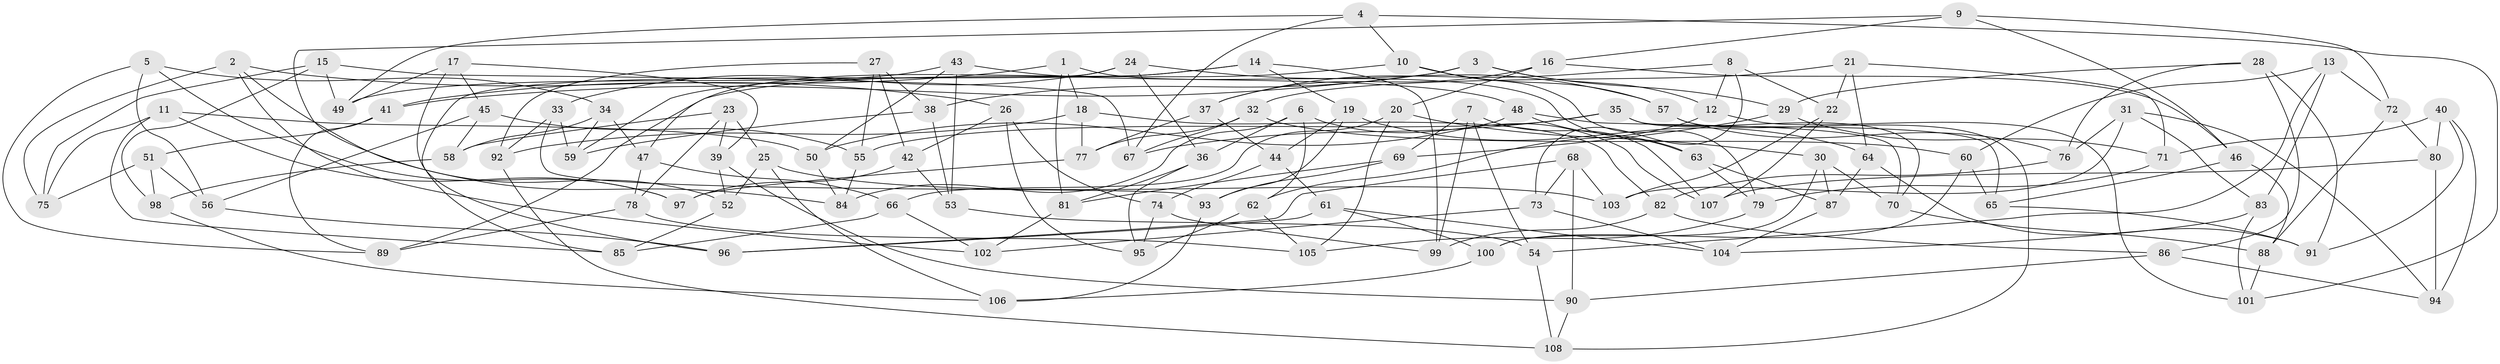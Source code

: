 // coarse degree distribution, {8: 0.18181818181818182, 4: 0.030303030303030304, 7: 0.36363636363636365, 6: 0.18181818181818182, 9: 0.15151515151515152, 5: 0.09090909090909091}
// Generated by graph-tools (version 1.1) at 2025/38/03/04/25 23:38:13]
// undirected, 108 vertices, 216 edges
graph export_dot {
  node [color=gray90,style=filled];
  1;
  2;
  3;
  4;
  5;
  6;
  7;
  8;
  9;
  10;
  11;
  12;
  13;
  14;
  15;
  16;
  17;
  18;
  19;
  20;
  21;
  22;
  23;
  24;
  25;
  26;
  27;
  28;
  29;
  30;
  31;
  32;
  33;
  34;
  35;
  36;
  37;
  38;
  39;
  40;
  41;
  42;
  43;
  44;
  45;
  46;
  47;
  48;
  49;
  50;
  51;
  52;
  53;
  54;
  55;
  56;
  57;
  58;
  59;
  60;
  61;
  62;
  63;
  64;
  65;
  66;
  67;
  68;
  69;
  70;
  71;
  72;
  73;
  74;
  75;
  76;
  77;
  78;
  79;
  80;
  81;
  82;
  83;
  84;
  85;
  86;
  87;
  88;
  89;
  90;
  91;
  92;
  93;
  94;
  95;
  96;
  97;
  98;
  99;
  100;
  101;
  102;
  103;
  104;
  105;
  106;
  107;
  108;
  1 -- 41;
  1 -- 18;
  1 -- 81;
  1 -- 63;
  2 -- 84;
  2 -- 102;
  2 -- 75;
  2 -- 26;
  3 -- 12;
  3 -- 38;
  3 -- 41;
  3 -- 29;
  4 -- 101;
  4 -- 67;
  4 -- 10;
  4 -- 49;
  5 -- 56;
  5 -- 97;
  5 -- 89;
  5 -- 34;
  6 -- 84;
  6 -- 107;
  6 -- 36;
  6 -- 62;
  7 -- 99;
  7 -- 107;
  7 -- 69;
  7 -- 54;
  8 -- 73;
  8 -- 12;
  8 -- 37;
  8 -- 22;
  9 -- 72;
  9 -- 16;
  9 -- 52;
  9 -- 46;
  10 -- 89;
  10 -- 79;
  10 -- 57;
  11 -- 50;
  11 -- 97;
  11 -- 75;
  11 -- 85;
  12 -- 62;
  12 -- 101;
  13 -- 54;
  13 -- 72;
  13 -- 83;
  13 -- 60;
  14 -- 47;
  14 -- 19;
  14 -- 99;
  14 -- 59;
  15 -- 98;
  15 -- 49;
  15 -- 67;
  15 -- 75;
  16 -- 46;
  16 -- 37;
  16 -- 20;
  17 -- 49;
  17 -- 45;
  17 -- 96;
  17 -- 39;
  18 -- 92;
  18 -- 77;
  18 -- 82;
  19 -- 93;
  19 -- 44;
  19 -- 64;
  20 -- 66;
  20 -- 105;
  20 -- 30;
  21 -- 22;
  21 -- 32;
  21 -- 64;
  21 -- 71;
  22 -- 107;
  22 -- 103;
  23 -- 58;
  23 -- 25;
  23 -- 39;
  23 -- 78;
  24 -- 33;
  24 -- 57;
  24 -- 85;
  24 -- 36;
  25 -- 106;
  25 -- 52;
  25 -- 103;
  26 -- 74;
  26 -- 42;
  26 -- 95;
  27 -- 55;
  27 -- 92;
  27 -- 38;
  27 -- 42;
  28 -- 29;
  28 -- 91;
  28 -- 86;
  28 -- 76;
  29 -- 69;
  29 -- 71;
  30 -- 100;
  30 -- 87;
  30 -- 70;
  31 -- 94;
  31 -- 76;
  31 -- 83;
  31 -- 103;
  32 -- 77;
  32 -- 60;
  32 -- 67;
  33 -- 92;
  33 -- 93;
  33 -- 59;
  34 -- 58;
  34 -- 47;
  34 -- 59;
  35 -- 67;
  35 -- 70;
  35 -- 65;
  35 -- 55;
  36 -- 81;
  36 -- 95;
  37 -- 44;
  37 -- 77;
  38 -- 59;
  38 -- 53;
  39 -- 52;
  39 -- 90;
  40 -- 91;
  40 -- 94;
  40 -- 80;
  40 -- 71;
  41 -- 89;
  41 -- 51;
  42 -- 97;
  42 -- 53;
  43 -- 49;
  43 -- 48;
  43 -- 53;
  43 -- 50;
  44 -- 61;
  44 -- 74;
  45 -- 58;
  45 -- 55;
  45 -- 56;
  46 -- 65;
  46 -- 88;
  47 -- 66;
  47 -- 78;
  48 -- 70;
  48 -- 50;
  48 -- 63;
  50 -- 84;
  51 -- 56;
  51 -- 75;
  51 -- 98;
  52 -- 85;
  53 -- 54;
  54 -- 108;
  55 -- 84;
  56 -- 96;
  57 -- 76;
  57 -- 108;
  58 -- 98;
  60 -- 100;
  60 -- 65;
  61 -- 96;
  61 -- 104;
  61 -- 100;
  62 -- 105;
  62 -- 95;
  63 -- 87;
  63 -- 79;
  64 -- 87;
  64 -- 91;
  65 -- 91;
  66 -- 102;
  66 -- 85;
  68 -- 103;
  68 -- 96;
  68 -- 90;
  68 -- 73;
  69 -- 93;
  69 -- 81;
  70 -- 88;
  71 -- 79;
  72 -- 80;
  72 -- 88;
  73 -- 104;
  73 -- 102;
  74 -- 95;
  74 -- 99;
  76 -- 82;
  77 -- 97;
  78 -- 105;
  78 -- 89;
  79 -- 105;
  80 -- 107;
  80 -- 94;
  81 -- 102;
  82 -- 86;
  82 -- 99;
  83 -- 104;
  83 -- 101;
  86 -- 90;
  86 -- 94;
  87 -- 104;
  88 -- 101;
  90 -- 108;
  92 -- 108;
  93 -- 106;
  98 -- 106;
  100 -- 106;
}
